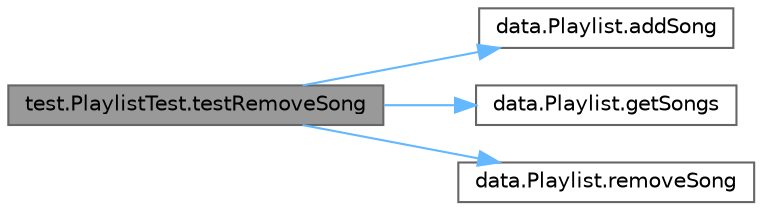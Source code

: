digraph "test.PlaylistTest.testRemoveSong"
{
 // LATEX_PDF_SIZE
  bgcolor="transparent";
  edge [fontname=Helvetica,fontsize=10,labelfontname=Helvetica,labelfontsize=10];
  node [fontname=Helvetica,fontsize=10,shape=box,height=0.2,width=0.4];
  rankdir="LR";
  Node1 [label="test.PlaylistTest.testRemoveSong",height=0.2,width=0.4,color="gray40", fillcolor="grey60", style="filled", fontcolor="black",tooltip=" "];
  Node1 -> Node2 [color="steelblue1",style="solid"];
  Node2 [label="data.Playlist.addSong",height=0.2,width=0.4,color="grey40", fillcolor="white", style="filled",URL="$classdata_1_1_playlist.html#aef060f0f3a35098b615a33a1ed3e5a2f",tooltip=" "];
  Node1 -> Node3 [color="steelblue1",style="solid"];
  Node3 [label="data.Playlist.getSongs",height=0.2,width=0.4,color="grey40", fillcolor="white", style="filled",URL="$classdata_1_1_playlist.html#a09858d451ab2f59c3a40720316ff82c9",tooltip=" "];
  Node1 -> Node4 [color="steelblue1",style="solid"];
  Node4 [label="data.Playlist.removeSong",height=0.2,width=0.4,color="grey40", fillcolor="white", style="filled",URL="$classdata_1_1_playlist.html#ac66ba6f6c39ef56d0253afe641b90c44",tooltip=" "];
}
